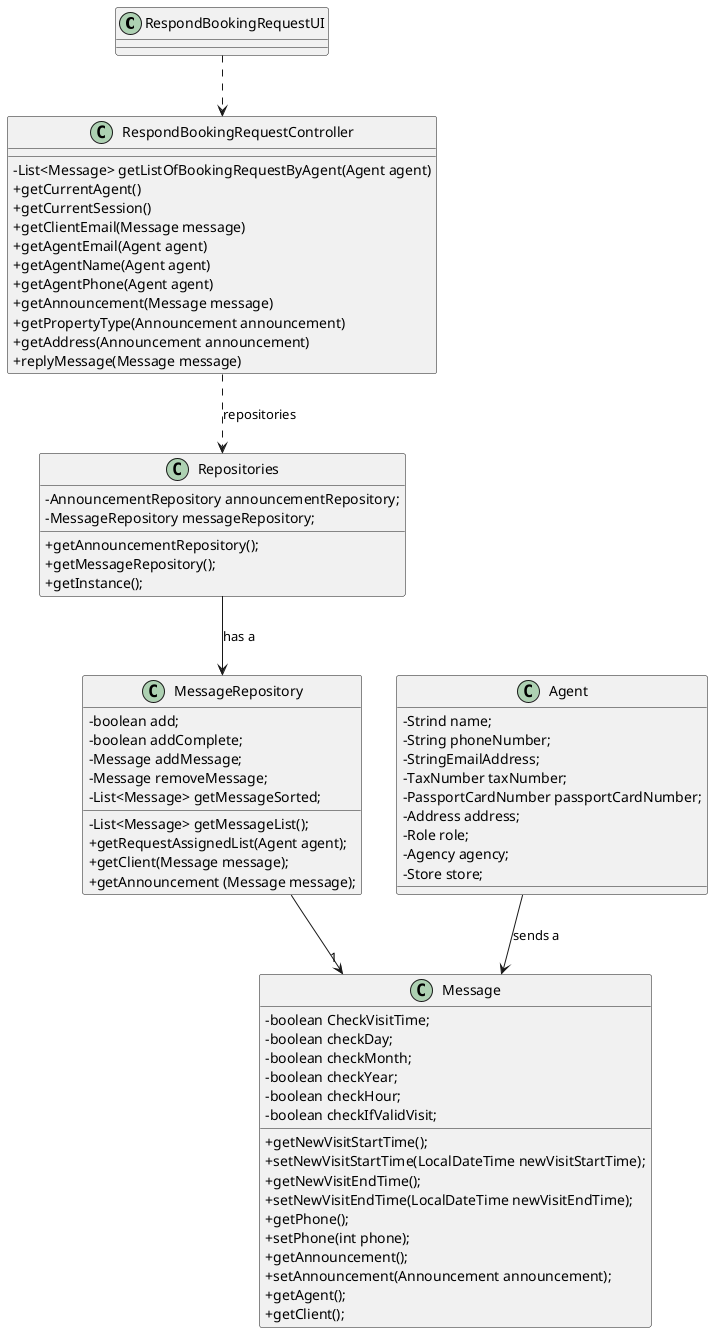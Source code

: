  @startuml
'skinparam monochrome true
skinparam packageStyle rectangle
skinparam shadowing false
skinparam linetype polyline
'skinparam linetype orto

skinparam classAttributeIconSize 0

'left to right direction

class RespondBookingRequestUI{
}

class RespondBookingRequestController{
-List<Message> getListOfBookingRequestByAgent(Agent agent)
+getCurrentAgent()
+getCurrentSession()
+getClientEmail(Message message)
+getAgentEmail(Agent agent)
+getAgentName(Agent agent)
+getAgentPhone(Agent agent)
+getAnnouncement(Message message)
+getPropertyType(Announcement announcement)
+getAddress(Announcement announcement)
+replyMessage(Message message)
}


class Repositories{
-AnnouncementRepository announcementRepository;
-MessageRepository messageRepository;
+getAnnouncementRepository();
+getMessageRepository();
+getInstance();
}

class Message{
-boolean CheckVisitTime;
-boolean checkDay;
-boolean checkMonth;
-boolean checkYear;
-boolean checkHour;
-boolean checkIfValidVisit;
+getNewVisitStartTime();
+setNewVisitStartTime(LocalDateTime newVisitStartTime);
+getNewVisitEndTime();
+setNewVisitEndTime(LocalDateTime newVisitEndTime);
+getPhone();
+setPhone(int phone);
+getAnnouncement();
+setAnnouncement(Announcement announcement);
+getAgent();
+getClient();
}


class MessageRepository{
-boolean add;
-boolean addComplete;
-List<Message> getMessageList();
-Message addMessage;
-Message removeMessage;
-List<Message> getMessageSorted;
+getRequestAssignedList(Agent agent);
+getClient(Message message);
+getAnnouncement (Message message);
}

class Agent {
-Strind name;
-String phoneNumber;
-StringEmailAddress;
-TaxNumber taxNumber;
-PassportCardNumber passportCardNumber;
-Address address;
-Role role;
-Agency agency;
-Store store;
}



RespondBookingRequestUI ..> RespondBookingRequestController
RespondBookingRequestController ..> Repositories : repositories
Repositories --> MessageRepository : has a

Agent --> Message: sends a
MessageRepository --> "1" Message


@enduml